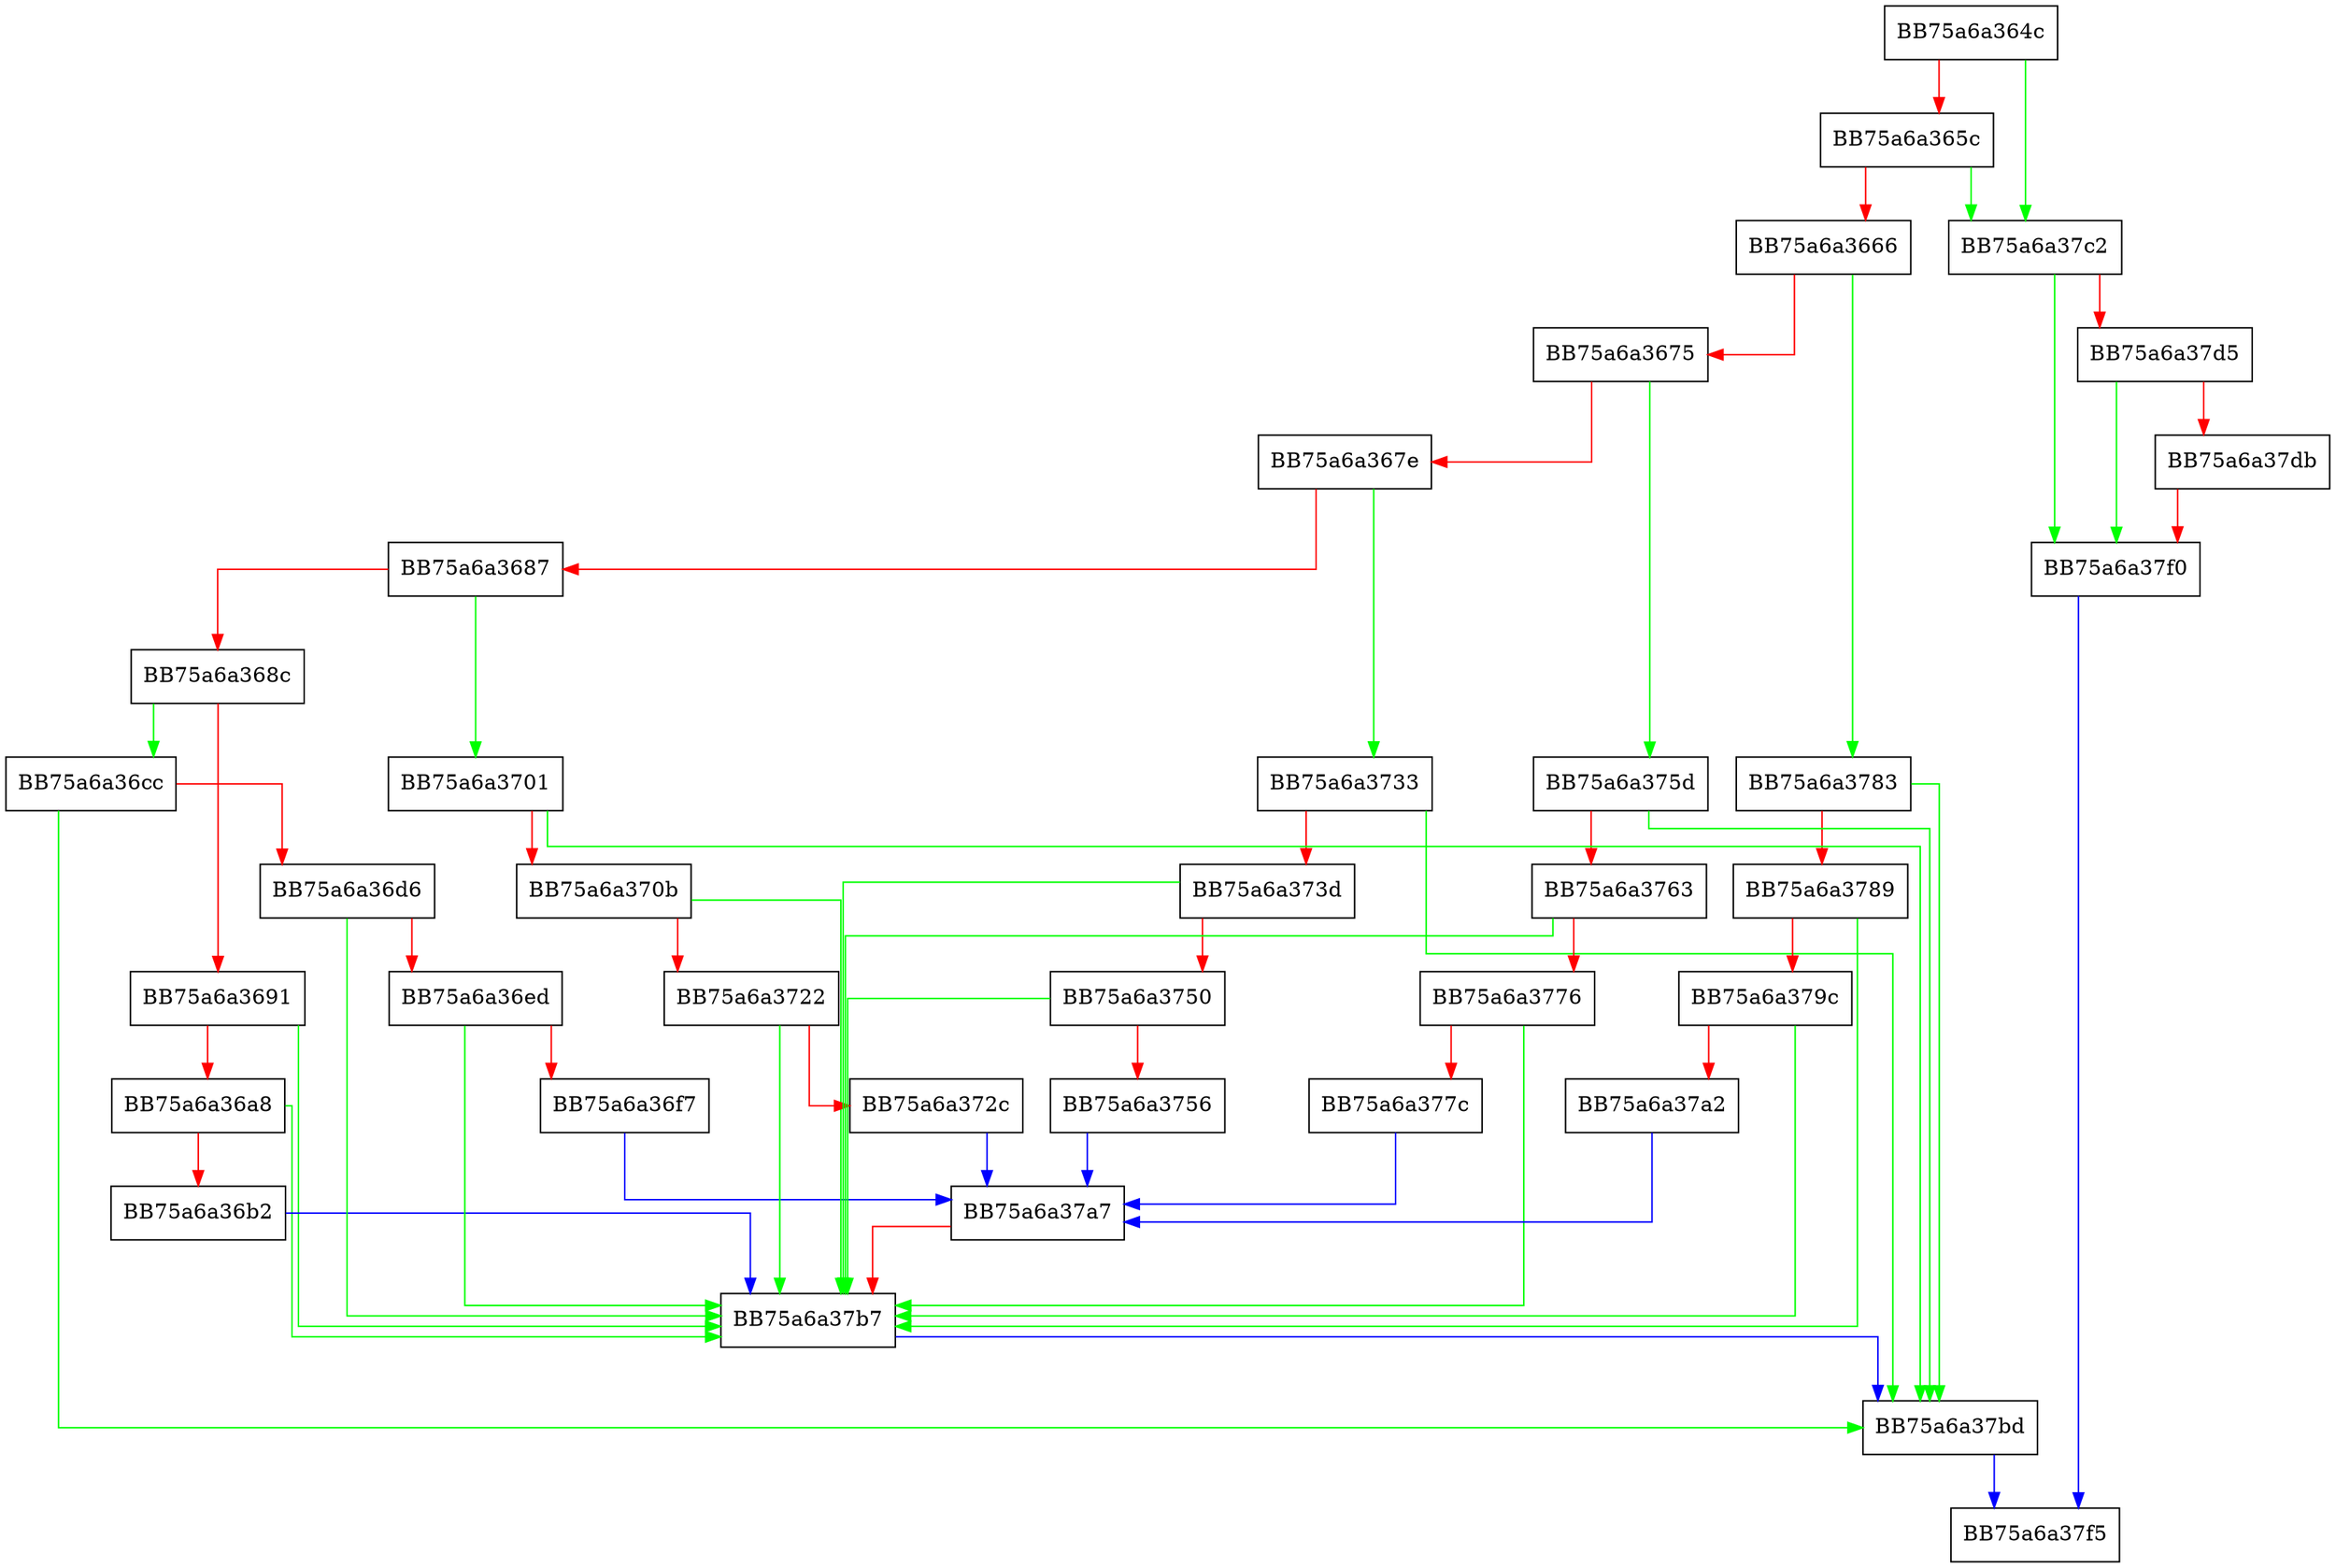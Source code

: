 digraph TDTStatusVerifyInput {
  node [shape="box"];
  graph [splines=ortho];
  BB75a6a364c -> BB75a6a37c2 [color="green"];
  BB75a6a364c -> BB75a6a365c [color="red"];
  BB75a6a365c -> BB75a6a37c2 [color="green"];
  BB75a6a365c -> BB75a6a3666 [color="red"];
  BB75a6a3666 -> BB75a6a3783 [color="green"];
  BB75a6a3666 -> BB75a6a3675 [color="red"];
  BB75a6a3675 -> BB75a6a375d [color="green"];
  BB75a6a3675 -> BB75a6a367e [color="red"];
  BB75a6a367e -> BB75a6a3733 [color="green"];
  BB75a6a367e -> BB75a6a3687 [color="red"];
  BB75a6a3687 -> BB75a6a3701 [color="green"];
  BB75a6a3687 -> BB75a6a368c [color="red"];
  BB75a6a368c -> BB75a6a36cc [color="green"];
  BB75a6a368c -> BB75a6a3691 [color="red"];
  BB75a6a3691 -> BB75a6a37b7 [color="green"];
  BB75a6a3691 -> BB75a6a36a8 [color="red"];
  BB75a6a36a8 -> BB75a6a37b7 [color="green"];
  BB75a6a36a8 -> BB75a6a36b2 [color="red"];
  BB75a6a36b2 -> BB75a6a37b7 [color="blue"];
  BB75a6a36cc -> BB75a6a37bd [color="green"];
  BB75a6a36cc -> BB75a6a36d6 [color="red"];
  BB75a6a36d6 -> BB75a6a37b7 [color="green"];
  BB75a6a36d6 -> BB75a6a36ed [color="red"];
  BB75a6a36ed -> BB75a6a37b7 [color="green"];
  BB75a6a36ed -> BB75a6a36f7 [color="red"];
  BB75a6a36f7 -> BB75a6a37a7 [color="blue"];
  BB75a6a3701 -> BB75a6a37bd [color="green"];
  BB75a6a3701 -> BB75a6a370b [color="red"];
  BB75a6a370b -> BB75a6a37b7 [color="green"];
  BB75a6a370b -> BB75a6a3722 [color="red"];
  BB75a6a3722 -> BB75a6a37b7 [color="green"];
  BB75a6a3722 -> BB75a6a372c [color="red"];
  BB75a6a372c -> BB75a6a37a7 [color="blue"];
  BB75a6a3733 -> BB75a6a37bd [color="green"];
  BB75a6a3733 -> BB75a6a373d [color="red"];
  BB75a6a373d -> BB75a6a37b7 [color="green"];
  BB75a6a373d -> BB75a6a3750 [color="red"];
  BB75a6a3750 -> BB75a6a37b7 [color="green"];
  BB75a6a3750 -> BB75a6a3756 [color="red"];
  BB75a6a3756 -> BB75a6a37a7 [color="blue"];
  BB75a6a375d -> BB75a6a37bd [color="green"];
  BB75a6a375d -> BB75a6a3763 [color="red"];
  BB75a6a3763 -> BB75a6a37b7 [color="green"];
  BB75a6a3763 -> BB75a6a3776 [color="red"];
  BB75a6a3776 -> BB75a6a37b7 [color="green"];
  BB75a6a3776 -> BB75a6a377c [color="red"];
  BB75a6a377c -> BB75a6a37a7 [color="blue"];
  BB75a6a3783 -> BB75a6a37bd [color="green"];
  BB75a6a3783 -> BB75a6a3789 [color="red"];
  BB75a6a3789 -> BB75a6a37b7 [color="green"];
  BB75a6a3789 -> BB75a6a379c [color="red"];
  BB75a6a379c -> BB75a6a37b7 [color="green"];
  BB75a6a379c -> BB75a6a37a2 [color="red"];
  BB75a6a37a2 -> BB75a6a37a7 [color="blue"];
  BB75a6a37a7 -> BB75a6a37b7 [color="red"];
  BB75a6a37b7 -> BB75a6a37bd [color="blue"];
  BB75a6a37bd -> BB75a6a37f5 [color="blue"];
  BB75a6a37c2 -> BB75a6a37f0 [color="green"];
  BB75a6a37c2 -> BB75a6a37d5 [color="red"];
  BB75a6a37d5 -> BB75a6a37f0 [color="green"];
  BB75a6a37d5 -> BB75a6a37db [color="red"];
  BB75a6a37db -> BB75a6a37f0 [color="red"];
  BB75a6a37f0 -> BB75a6a37f5 [color="blue"];
}
